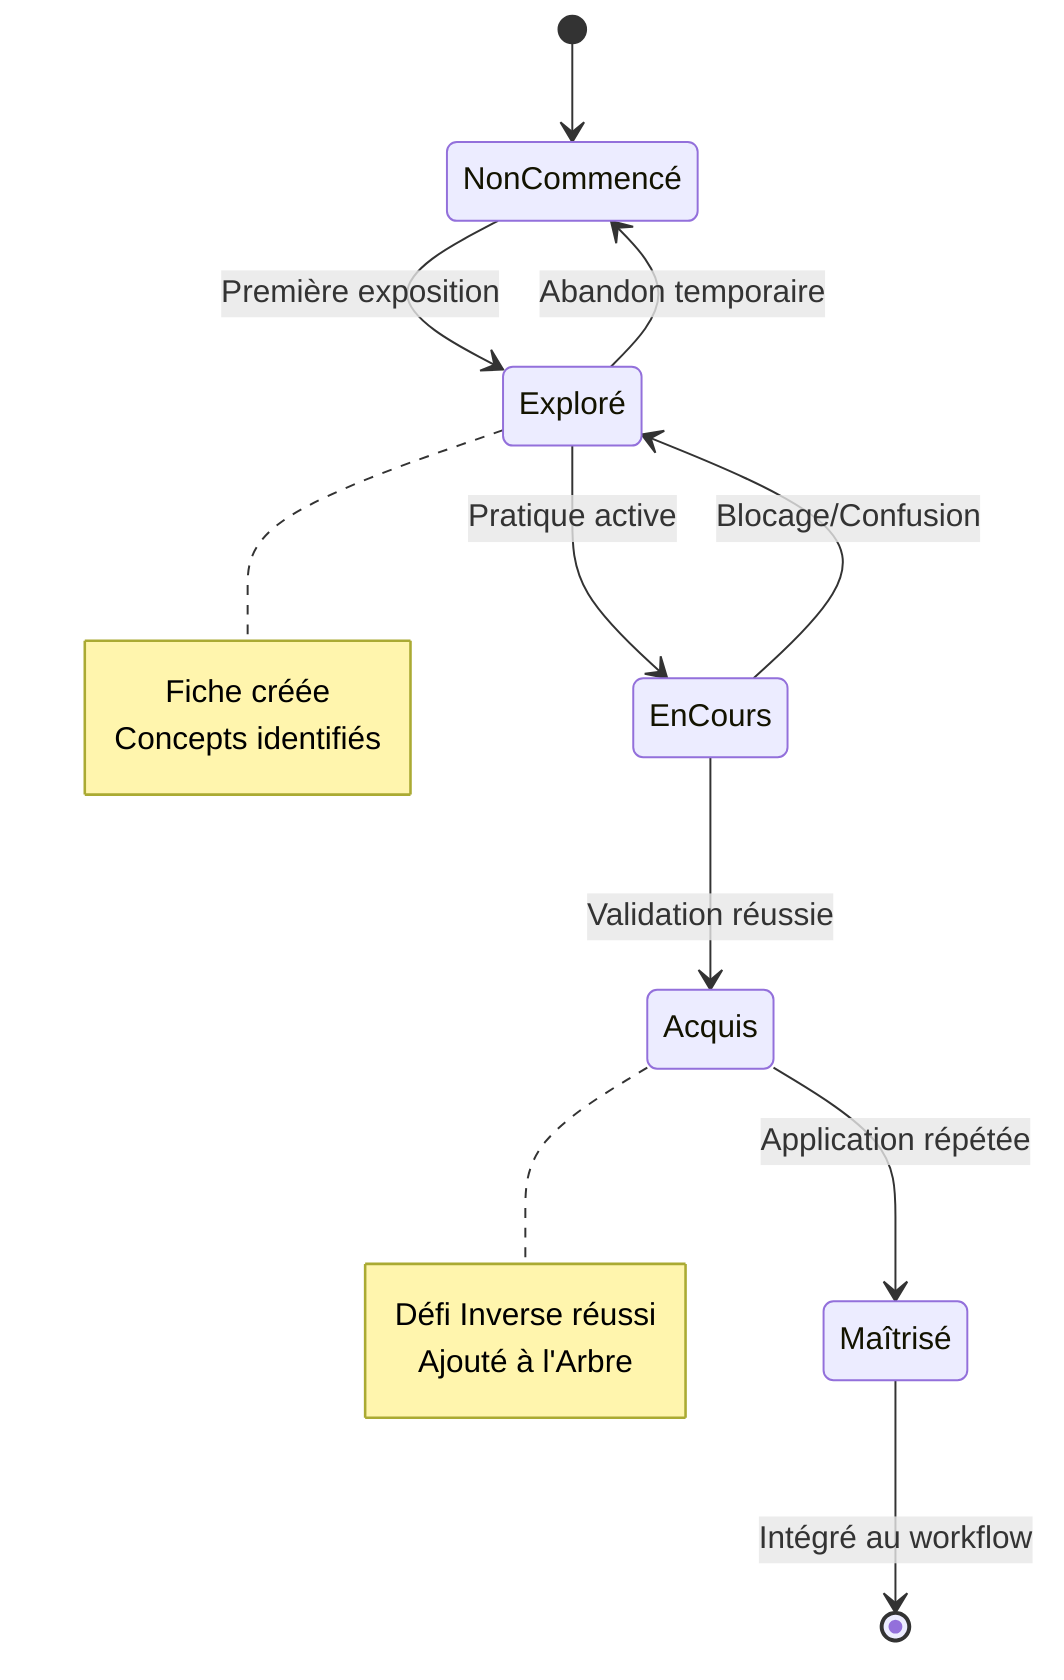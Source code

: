stateDiagram-v2
    [*] --> NonCommencé
    NonCommencé --> Exploré: Première exposition
    Exploré --> EnCours: Pratique active
    EnCours --> Acquis: Validation réussie
    Acquis --> Maîtrisé: Application répétée
    
    EnCours --> Exploré: Blocage/Confusion
    Exploré --> NonCommencé: Abandon temporaire
    
    Maîtrisé --> [*]: Intégré au workflow
    
    note right of Exploré
        Fiche créée
        Concepts identifiés
    end note
    
    note right of Acquis
        Défi Inverse réussi
        Ajouté à l'Arbre
    end note
